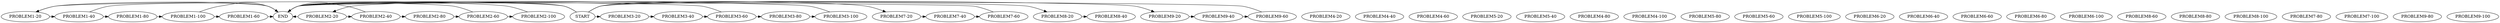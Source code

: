 // DBA1516P2GH
digraph {
	"PROBLEM1-20" [label="PROBLEM1-20"]
	"PROBLEM1-40" [label="PROBLEM1-40"]
	"PROBLEM1-80" [label="PROBLEM1-80"]
	"PROBLEM1-100" [label="PROBLEM1-100"]
	"PROBLEM2-20" [label="PROBLEM2-20"]
	"PROBLEM2-40" [label="PROBLEM2-40"]
	"PROBLEM1-60" [label="PROBLEM1-60"]
	"PROBLEM3-20" [label="PROBLEM3-20"]
	"PROBLEM3-40" [label="PROBLEM3-40"]
	"PROBLEM4-20" [label="PROBLEM4-20"]
	"PROBLEM4-40" [label="PROBLEM4-40"]
	"PROBLEM2-60" [label="PROBLEM2-60"]
	"PROBLEM2-80" [label="PROBLEM2-80"]
	"PROBLEM3-60" [label="PROBLEM3-60"]
	"PROBLEM4-60" [label="PROBLEM4-60"]
	"PROBLEM5-20" [label="PROBLEM5-20"]
	"PROBLEM5-40" [label="PROBLEM5-40"]
	"PROBLEM2-100" [label="PROBLEM2-100"]
	"PROBLEM3-80" [label="PROBLEM3-80"]
	"PROBLEM3-100" [label="PROBLEM3-100"]
	"PROBLEM4-80" [label="PROBLEM4-80"]
	"PROBLEM4-100" [label="PROBLEM4-100"]
	"PROBLEM5-80" [label="PROBLEM5-80"]
	"PROBLEM5-60" [label="PROBLEM5-60"]
	"PROBLEM5-100" [label="PROBLEM5-100"]
	"PROBLEM6-20" [label="PROBLEM6-20"]
	"PROBLEM6-40" [label="PROBLEM6-40"]
	"PROBLEM6-60" [label="PROBLEM6-60"]
	"PROBLEM6-80" [label="PROBLEM6-80"]
	"PROBLEM6-100" [label="PROBLEM6-100"]
	"PROBLEM7-20" [label="PROBLEM7-20"]
	"PROBLEM7-40" [label="PROBLEM7-40"]
	"PROBLEM7-60" [label="PROBLEM7-60"]
	"PROBLEM8-20" [label="PROBLEM8-20"]
	"PROBLEM8-40" [label="PROBLEM8-40"]
	"PROBLEM8-60" [label="PROBLEM8-60"]
	"PROBLEM8-80" [label="PROBLEM8-80"]
	"PROBLEM8-100" [label="PROBLEM8-100"]
	"PROBLEM9-20" [label="PROBLEM9-20"]
	"PROBLEM9-40" [label="PROBLEM9-40"]
	"PROBLEM9-60" [label="PROBLEM9-60"]
	"PROBLEM7-80" [label="PROBLEM7-80"]
	"PROBLEM7-100" [label="PROBLEM7-100"]
	"PROBLEM9-80" [label="PROBLEM9-80"]
	"PROBLEM9-100" [label="PROBLEM9-100"]
	START [label=START]
	END [label=END]
	"PROBLEM1-20" -> "PROBLEM1-40" [constraint=false]
	"PROBLEM1-20" -> END [constraint=false]
	"PROBLEM1-40" -> "PROBLEM1-80" [constraint=false]
	"PROBLEM1-40" -> END [constraint=false]
	"PROBLEM1-80" -> "PROBLEM1-100" [constraint=false]
	"PROBLEM1-100" -> "PROBLEM1-60" [constraint=false]
	"PROBLEM1-100" -> END [constraint=false]
	"PROBLEM2-20" -> "PROBLEM2-40" [constraint=false]
	"PROBLEM2-20" -> END [constraint=false]
	"PROBLEM2-40" -> "PROBLEM2-80" [constraint=false]
	"PROBLEM2-40" -> END [constraint=false]
	"PROBLEM1-60" -> END [constraint=false]
	"PROBLEM3-20" -> "PROBLEM3-40" [constraint=false]
	"PROBLEM3-40" -> "PROBLEM3-60" [constraint=false]
	"PROBLEM2-60" -> "PROBLEM2-100" [constraint=false]
	"PROBLEM2-60" -> END [constraint=false]
	"PROBLEM2-80" -> "PROBLEM2-60" [constraint=false]
	"PROBLEM3-60" -> "PROBLEM3-80" [constraint=false]
	"PROBLEM3-60" -> END [constraint=false]
	"PROBLEM2-100" -> END [constraint=false]
	"PROBLEM3-80" -> "PROBLEM3-100" [constraint=false]
	"PROBLEM3-100" -> END [constraint=false]
	"PROBLEM7-20" -> "PROBLEM7-40" [constraint=false]
	"PROBLEM7-40" -> "PROBLEM7-60" [constraint=false]
	"PROBLEM7-60" -> END [constraint=false]
	"PROBLEM8-20" -> "PROBLEM8-40" [constraint=false]
	"PROBLEM9-20" -> "PROBLEM9-40" [constraint=false]
	"PROBLEM9-40" -> "PROBLEM9-60" [constraint=false]
	"PROBLEM9-60" -> END [constraint=false]
	START -> "PROBLEM1-20" [constraint=false]
	START -> "PROBLEM2-20" [constraint=false]
	START -> "PROBLEM3-20" [constraint=false]
	START -> "PROBLEM7-20" [constraint=false]
	START -> "PROBLEM8-20" [constraint=false]
	START -> "PROBLEM9-20" [constraint=false]
}
